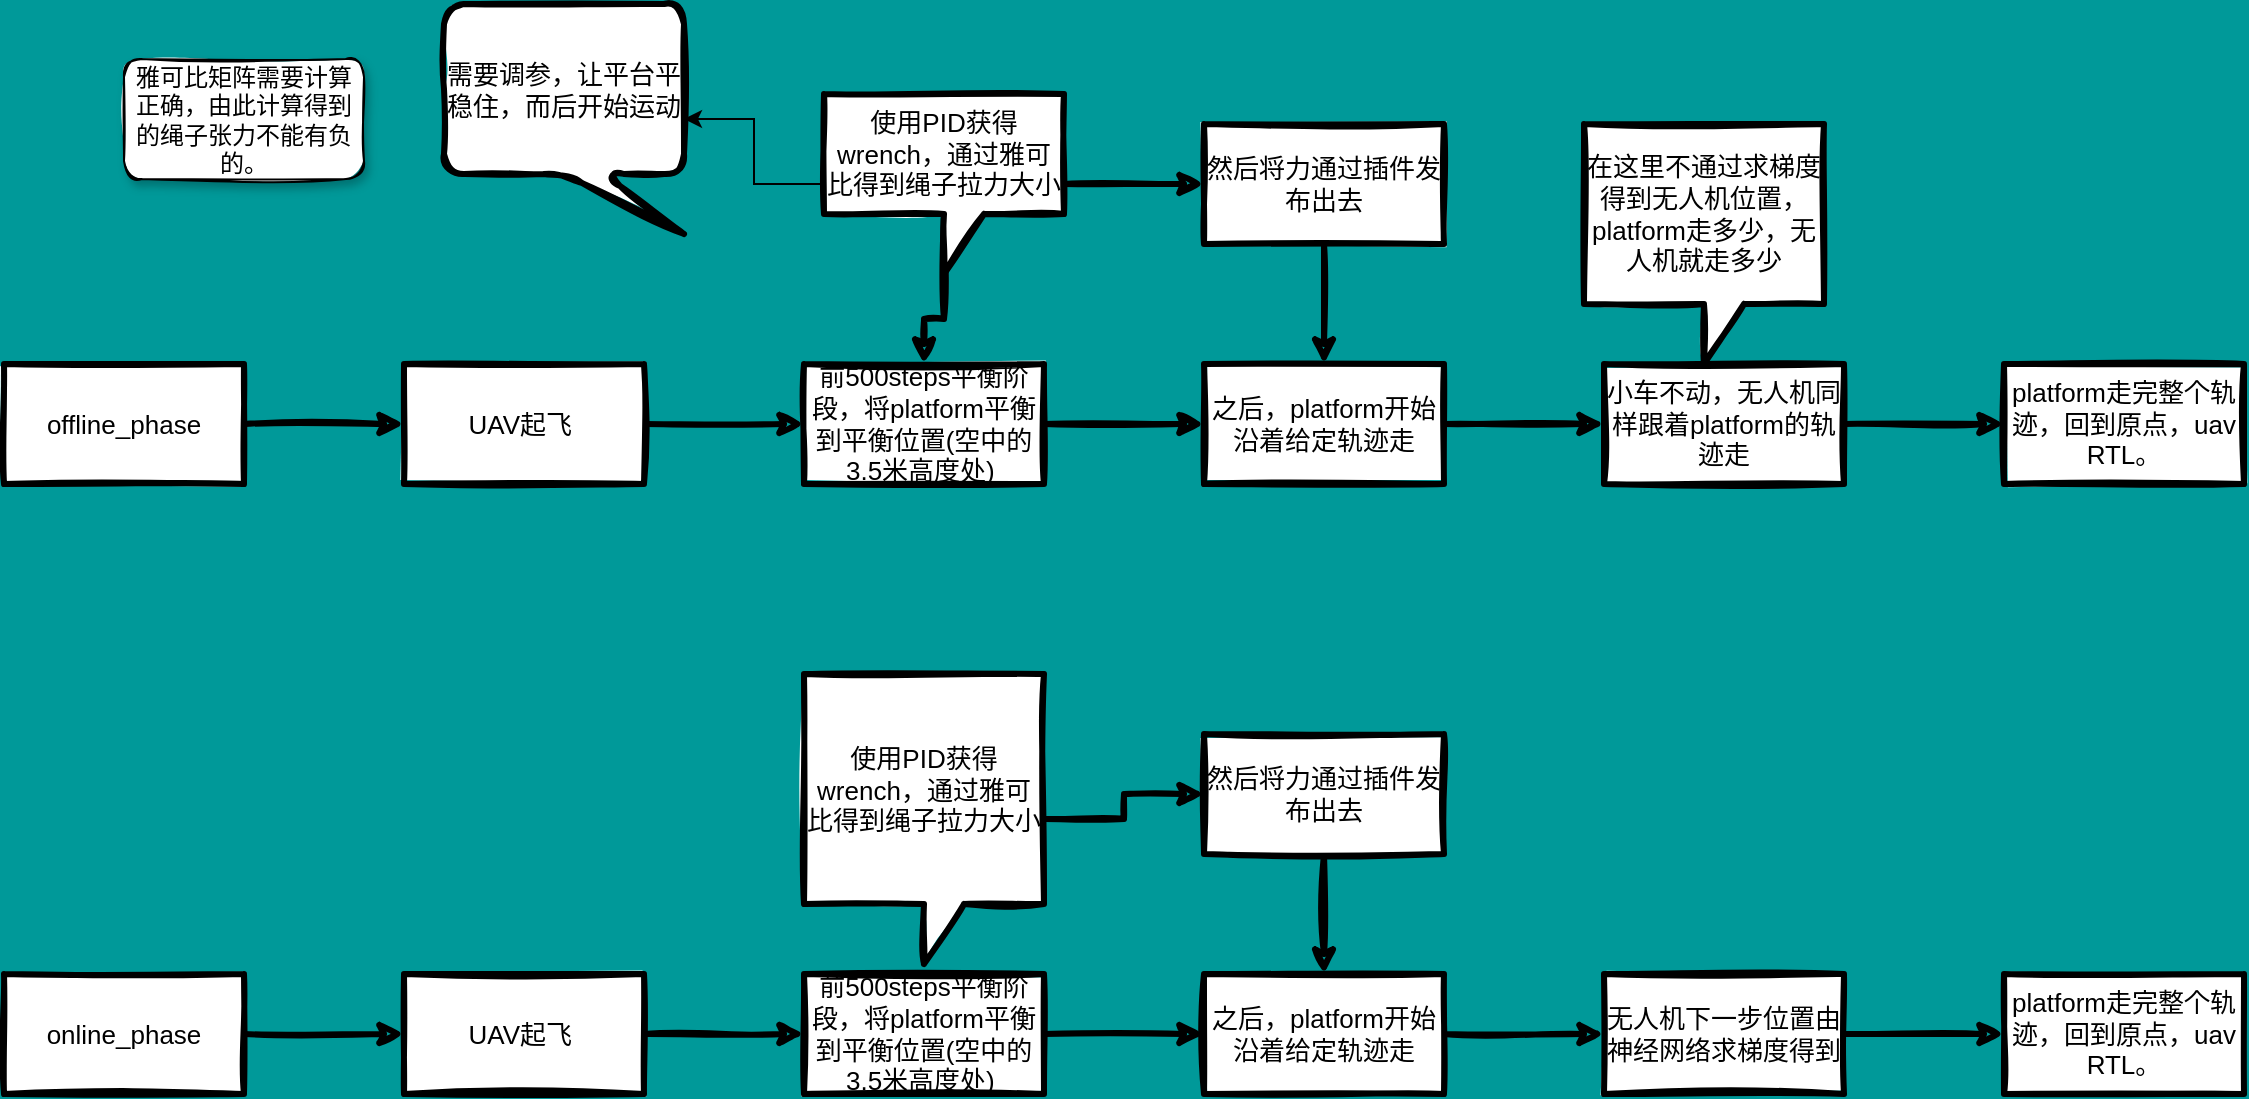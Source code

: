 <mxfile version="15.7.0" type="github">
  <diagram id="QoAezUC9s3ewCZSQBftZ" name="Page-1">
    <mxGraphModel dx="1154" dy="606" grid="1" gridSize="10" guides="1" tooltips="1" connect="1" arrows="1" fold="1" page="1" pageScale="1" pageWidth="827" pageHeight="1169" background="#009999" math="0" shadow="0">
      <root>
        <mxCell id="0" />
        <mxCell id="1" parent="0" />
        <mxCell id="ua3PY_kPn9vB6h3faCUK-3" value="" style="edgeStyle=orthogonalEdgeStyle;rounded=0;orthogonalLoop=1;jettySize=auto;html=1;sketch=1;strokeWidth=3;fontSize=13;" parent="1" source="ua3PY_kPn9vB6h3faCUK-1" target="ua3PY_kPn9vB6h3faCUK-2" edge="1">
          <mxGeometry relative="1" as="geometry" />
        </mxCell>
        <mxCell id="ua3PY_kPn9vB6h3faCUK-1" value="offline_phase" style="whiteSpace=wrap;html=1;sketch=1;strokeWidth=3;fontSize=13;" parent="1" vertex="1">
          <mxGeometry x="90" y="220" width="120" height="60" as="geometry" />
        </mxCell>
        <mxCell id="ua3PY_kPn9vB6h3faCUK-5" value="" style="edgeStyle=orthogonalEdgeStyle;rounded=0;orthogonalLoop=1;jettySize=auto;html=1;sketch=1;strokeWidth=3;fontSize=13;" parent="1" source="ua3PY_kPn9vB6h3faCUK-2" target="ua3PY_kPn9vB6h3faCUK-4" edge="1">
          <mxGeometry relative="1" as="geometry" />
        </mxCell>
        <mxCell id="ua3PY_kPn9vB6h3faCUK-2" value="UAV起飞&lt;span style=&quot;white-space: pre; font-size: 13px;&quot;&gt; &lt;/span&gt;" style="whiteSpace=wrap;html=1;sketch=1;strokeWidth=3;fontSize=13;" parent="1" vertex="1">
          <mxGeometry x="290" y="220" width="120" height="60" as="geometry" />
        </mxCell>
        <mxCell id="ua3PY_kPn9vB6h3faCUK-7" value="" style="edgeStyle=orthogonalEdgeStyle;rounded=0;orthogonalLoop=1;jettySize=auto;html=1;sketch=1;strokeWidth=3;fontSize=13;" parent="1" source="ua3PY_kPn9vB6h3faCUK-4" target="ua3PY_kPn9vB6h3faCUK-6" edge="1">
          <mxGeometry relative="1" as="geometry" />
        </mxCell>
        <mxCell id="ua3PY_kPn9vB6h3faCUK-4" value="前500steps平衡阶段，将platform平衡到平衡位置(空中的3.5米高度处)&lt;span style=&quot;white-space: pre ; font-size: 13px&quot;&gt; &lt;/span&gt;" style="whiteSpace=wrap;html=1;sketch=1;strokeWidth=3;fontSize=13;" parent="1" vertex="1">
          <mxGeometry x="490" y="220" width="120" height="60" as="geometry" />
        </mxCell>
        <mxCell id="ua3PY_kPn9vB6h3faCUK-12" value="" style="edgeStyle=orthogonalEdgeStyle;rounded=0;orthogonalLoop=1;jettySize=auto;html=1;sketch=1;strokeWidth=3;fontSize=13;" parent="1" source="ua3PY_kPn9vB6h3faCUK-6" target="ua3PY_kPn9vB6h3faCUK-11" edge="1">
          <mxGeometry relative="1" as="geometry" />
        </mxCell>
        <mxCell id="ua3PY_kPn9vB6h3faCUK-6" value="之后，platform开始沿着给定轨迹走" style="whiteSpace=wrap;html=1;sketch=1;strokeWidth=3;fontSize=13;" parent="1" vertex="1">
          <mxGeometry x="690" y="220" width="120" height="60" as="geometry" />
        </mxCell>
        <mxCell id="ua3PY_kPn9vB6h3faCUK-10" value="" style="edgeStyle=orthogonalEdgeStyle;rounded=0;orthogonalLoop=1;jettySize=auto;html=1;sketch=1;strokeWidth=3;fontSize=13;" parent="1" source="ua3PY_kPn9vB6h3faCUK-8" target="ua3PY_kPn9vB6h3faCUK-9" edge="1">
          <mxGeometry relative="1" as="geometry" />
        </mxCell>
        <mxCell id="ua3PY_kPn9vB6h3faCUK-14" value="" style="edgeStyle=orthogonalEdgeStyle;rounded=0;orthogonalLoop=1;jettySize=auto;html=1;sketch=1;strokeWidth=3;fontSize=13;" parent="1" source="ua3PY_kPn9vB6h3faCUK-8" target="ua3PY_kPn9vB6h3faCUK-4" edge="1">
          <mxGeometry relative="1" as="geometry" />
        </mxCell>
        <mxCell id="GzNerrLV8e-F1UKID8HR-2" value="" style="edgeStyle=orthogonalEdgeStyle;rounded=0;orthogonalLoop=1;jettySize=auto;html=1;" parent="1" source="ua3PY_kPn9vB6h3faCUK-8" target="GzNerrLV8e-F1UKID8HR-1" edge="1">
          <mxGeometry relative="1" as="geometry" />
        </mxCell>
        <mxCell id="ua3PY_kPn9vB6h3faCUK-8" value="使用PID获得wrench，通过雅可比得到绳子拉力大小" style="shape=callout;whiteSpace=wrap;html=1;perimeter=calloutPerimeter;position2=0.5;sketch=1;strokeWidth=3;fontSize=13;" parent="1" vertex="1">
          <mxGeometry x="500" y="85" width="120" height="90" as="geometry" />
        </mxCell>
        <mxCell id="ua3PY_kPn9vB6h3faCUK-13" value="" style="edgeStyle=orthogonalEdgeStyle;rounded=0;orthogonalLoop=1;jettySize=auto;html=1;sketch=1;strokeWidth=3;fontSize=13;" parent="1" source="ua3PY_kPn9vB6h3faCUK-9" target="ua3PY_kPn9vB6h3faCUK-6" edge="1">
          <mxGeometry relative="1" as="geometry" />
        </mxCell>
        <mxCell id="ua3PY_kPn9vB6h3faCUK-9" value="然后将力通过插件发布出去" style="whiteSpace=wrap;html=1;sketch=1;strokeWidth=3;fontSize=13;" parent="1" vertex="1">
          <mxGeometry x="690" y="100" width="120" height="60" as="geometry" />
        </mxCell>
        <mxCell id="ua3PY_kPn9vB6h3faCUK-17" value="" style="edgeStyle=orthogonalEdgeStyle;rounded=0;orthogonalLoop=1;jettySize=auto;html=1;sketch=1;strokeWidth=3;fontSize=13;" parent="1" source="ua3PY_kPn9vB6h3faCUK-11" target="ua3PY_kPn9vB6h3faCUK-16" edge="1">
          <mxGeometry relative="1" as="geometry" />
        </mxCell>
        <mxCell id="ua3PY_kPn9vB6h3faCUK-11" value="小车不动，无人机同样跟着platform的轨迹走" style="whiteSpace=wrap;html=1;sketch=1;strokeWidth=3;fontSize=13;" parent="1" vertex="1">
          <mxGeometry x="890" y="220" width="120" height="60" as="geometry" />
        </mxCell>
        <mxCell id="ua3PY_kPn9vB6h3faCUK-15" value="在这里不通过求梯度得到无人机位置，platform走多少，无人机就走多少" style="shape=callout;whiteSpace=wrap;html=1;perimeter=calloutPerimeter;sketch=1;strokeWidth=3;fontSize=13;" parent="1" vertex="1">
          <mxGeometry x="880" y="100" width="120" height="120" as="geometry" />
        </mxCell>
        <mxCell id="ua3PY_kPn9vB6h3faCUK-16" value="platform走完整个轨迹，回到原点，uav RTL。" style="whiteSpace=wrap;html=1;sketch=1;strokeWidth=3;fontSize=13;" parent="1" vertex="1">
          <mxGeometry x="1090" y="220" width="120" height="60" as="geometry" />
        </mxCell>
        <mxCell id="ua3PY_kPn9vB6h3faCUK-18" value="" style="edgeStyle=orthogonalEdgeStyle;rounded=0;orthogonalLoop=1;jettySize=auto;html=1;sketch=1;strokeWidth=3;fontSize=13;" parent="1" source="ua3PY_kPn9vB6h3faCUK-19" target="ua3PY_kPn9vB6h3faCUK-21" edge="1">
          <mxGeometry relative="1" as="geometry" />
        </mxCell>
        <mxCell id="ua3PY_kPn9vB6h3faCUK-19" value="online_phase" style="whiteSpace=wrap;html=1;sketch=1;strokeWidth=3;fontSize=13;" parent="1" vertex="1">
          <mxGeometry x="90" y="525" width="120" height="60" as="geometry" />
        </mxCell>
        <mxCell id="ua3PY_kPn9vB6h3faCUK-20" value="" style="edgeStyle=orthogonalEdgeStyle;rounded=0;orthogonalLoop=1;jettySize=auto;html=1;sketch=1;strokeWidth=3;fontSize=13;" parent="1" source="ua3PY_kPn9vB6h3faCUK-21" target="ua3PY_kPn9vB6h3faCUK-23" edge="1">
          <mxGeometry relative="1" as="geometry" />
        </mxCell>
        <mxCell id="ua3PY_kPn9vB6h3faCUK-21" value="UAV起飞&lt;span style=&quot;white-space: pre; font-size: 13px;&quot;&gt; &lt;/span&gt;" style="whiteSpace=wrap;html=1;sketch=1;strokeWidth=3;fontSize=13;" parent="1" vertex="1">
          <mxGeometry x="290" y="525" width="120" height="60" as="geometry" />
        </mxCell>
        <mxCell id="ua3PY_kPn9vB6h3faCUK-22" value="" style="edgeStyle=orthogonalEdgeStyle;rounded=0;orthogonalLoop=1;jettySize=auto;html=1;sketch=1;strokeWidth=3;fontSize=13;" parent="1" source="ua3PY_kPn9vB6h3faCUK-23" target="ua3PY_kPn9vB6h3faCUK-25" edge="1">
          <mxGeometry relative="1" as="geometry" />
        </mxCell>
        <mxCell id="ua3PY_kPn9vB6h3faCUK-23" value="前500steps平衡阶段，将platform平衡到平衡位置(空中的3.5米高度处)&lt;span style=&quot;white-space: pre ; font-size: 13px&quot;&gt; &lt;/span&gt;" style="whiteSpace=wrap;html=1;sketch=1;strokeWidth=3;fontSize=13;" parent="1" vertex="1">
          <mxGeometry x="490" y="525" width="120" height="60" as="geometry" />
        </mxCell>
        <mxCell id="ua3PY_kPn9vB6h3faCUK-24" value="" style="edgeStyle=orthogonalEdgeStyle;rounded=0;orthogonalLoop=1;jettySize=auto;html=1;sketch=1;strokeWidth=3;fontSize=13;" parent="1" source="ua3PY_kPn9vB6h3faCUK-25" target="ua3PY_kPn9vB6h3faCUK-32" edge="1">
          <mxGeometry relative="1" as="geometry" />
        </mxCell>
        <mxCell id="ua3PY_kPn9vB6h3faCUK-25" value="之后，platform开始沿着给定轨迹走" style="whiteSpace=wrap;html=1;sketch=1;strokeWidth=3;fontSize=13;" parent="1" vertex="1">
          <mxGeometry x="690" y="525" width="120" height="60" as="geometry" />
        </mxCell>
        <mxCell id="ua3PY_kPn9vB6h3faCUK-26" value="" style="edgeStyle=orthogonalEdgeStyle;rounded=0;orthogonalLoop=1;jettySize=auto;html=1;sketch=1;strokeWidth=3;fontSize=13;" parent="1" source="ua3PY_kPn9vB6h3faCUK-28" target="ua3PY_kPn9vB6h3faCUK-30" edge="1">
          <mxGeometry relative="1" as="geometry" />
        </mxCell>
        <mxCell id="ua3PY_kPn9vB6h3faCUK-28" value="使用PID获得wrench，通过雅可比得到绳子拉力大小" style="shape=callout;whiteSpace=wrap;html=1;perimeter=calloutPerimeter;position2=0.5;sketch=1;strokeWidth=3;fontSize=13;" parent="1" vertex="1">
          <mxGeometry x="490" y="375" width="120" height="145" as="geometry" />
        </mxCell>
        <mxCell id="ua3PY_kPn9vB6h3faCUK-29" value="" style="edgeStyle=orthogonalEdgeStyle;rounded=0;orthogonalLoop=1;jettySize=auto;html=1;sketch=1;strokeWidth=3;fontSize=13;" parent="1" source="ua3PY_kPn9vB6h3faCUK-30" target="ua3PY_kPn9vB6h3faCUK-25" edge="1">
          <mxGeometry relative="1" as="geometry" />
        </mxCell>
        <mxCell id="ua3PY_kPn9vB6h3faCUK-30" value="然后将力通过插件发布出去" style="whiteSpace=wrap;html=1;sketch=1;strokeWidth=3;fontSize=13;" parent="1" vertex="1">
          <mxGeometry x="690" y="405" width="120" height="60" as="geometry" />
        </mxCell>
        <mxCell id="ua3PY_kPn9vB6h3faCUK-31" value="" style="edgeStyle=orthogonalEdgeStyle;rounded=0;orthogonalLoop=1;jettySize=auto;html=1;sketch=1;strokeWidth=3;fontSize=13;" parent="1" source="ua3PY_kPn9vB6h3faCUK-32" target="ua3PY_kPn9vB6h3faCUK-34" edge="1">
          <mxGeometry relative="1" as="geometry" />
        </mxCell>
        <mxCell id="ua3PY_kPn9vB6h3faCUK-32" value="无人机下一步位置由神经网络求梯度得到" style="whiteSpace=wrap;html=1;sketch=1;strokeWidth=3;fontSize=13;" parent="1" vertex="1">
          <mxGeometry x="890" y="525" width="120" height="60" as="geometry" />
        </mxCell>
        <mxCell id="ua3PY_kPn9vB6h3faCUK-34" value="platform走完整个轨迹，回到原点，uav RTL。" style="whiteSpace=wrap;html=1;sketch=1;strokeWidth=3;fontSize=13;" parent="1" vertex="1">
          <mxGeometry x="1090" y="525" width="120" height="60" as="geometry" />
        </mxCell>
        <mxCell id="GzNerrLV8e-F1UKID8HR-1" value="需要调参，让平台平稳住，而后开始运动" style="shape=callout;whiteSpace=wrap;html=1;perimeter=calloutPerimeter;position2=1;sketch=1;strokeWidth=3;fontSize=13;rounded=1;shadow=0;" parent="1" vertex="1">
          <mxGeometry x="310" y="40" width="120" height="115" as="geometry" />
        </mxCell>
        <mxCell id="GzNerrLV8e-F1UKID8HR-3" value="雅可比矩阵需要计算正确，由此计算得到的绳子张力不能有负的。" style="whiteSpace=wrap;html=1;sketch=1;glass=0;rounded=1;shadow=1;" parent="1" vertex="1">
          <mxGeometry x="150" y="67.5" width="120" height="60" as="geometry" />
        </mxCell>
      </root>
    </mxGraphModel>
  </diagram>
</mxfile>
